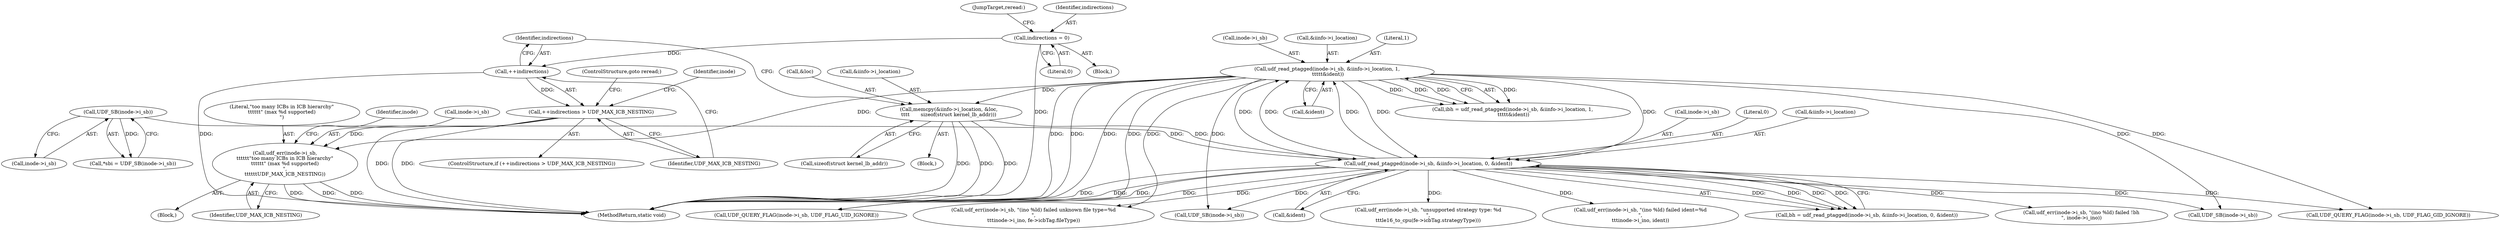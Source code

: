 digraph "0_linux_c03aa9f6e1f938618e6db2e23afef0574efeeb65@pointer" {
"1000274" [label="(Call,udf_err(inode->i_sb,\n\t\t\t\t\t\t\"too many ICBs in ICB hierarchy\"\n\t\t\t\t\t\t\" (max %d supported)\n\",\n\t\t\t\t\t\tUDF_MAX_ICB_NESTING))"];
"1000213" [label="(Call,udf_read_ptagged(inode->i_sb, &iinfo->i_location, 1,\n \t\t\t\t\t&ident))"];
"1000133" [label="(Call,udf_read_ptagged(inode->i_sb, &iinfo->i_location, 0, &ident))"];
"1000121" [label="(Call,UDF_SB(inode->i_sb))"];
"1000259" [label="(Call,memcpy(&iinfo->i_location, &loc,\n\t\t\t\t       sizeof(struct kernel_lb_addr)))"];
"1000269" [label="(Call,++indirections > UDF_MAX_ICB_NESTING)"];
"1000270" [label="(Call,++indirections)"];
"1000127" [label="(Call,indirections = 0)"];
"1000214" [label="(Call,inode->i_sb)"];
"1000142" [label="(Call,&ident)"];
"1000269" [label="(Call,++indirections > UDF_MAX_ICB_NESTING)"];
"1000217" [label="(Call,&iinfo->i_location)"];
"1000274" [label="(Call,udf_err(inode->i_sb,\n\t\t\t\t\t\t\"too many ICBs in ICB hierarchy\"\n\t\t\t\t\t\t\" (max %d supported)\n\",\n\t\t\t\t\t\tUDF_MAX_ICB_NESTING))"];
"1000213" [label="(Call,udf_read_ptagged(inode->i_sb, &iinfo->i_location, 1,\n \t\t\t\t\t&ident))"];
"1001145" [label="(MethodReturn,static void)"];
"1000297" [label="(Call,udf_err(inode->i_sb, \"unsupported strategy type: %d\n\",\n\t\t\tle16_to_cpu(fe->icbTag.strategyType)))"];
"1000211" [label="(Call,ibh = udf_read_ptagged(inode->i_sb, &iinfo->i_location, 1,\n \t\t\t\t\t&ident))"];
"1000264" [label="(Call,&loc)"];
"1000271" [label="(Identifier,indirections)"];
"1000119" [label="(Call,*sbi = UDF_SB(inode->i_sb))"];
"1000129" [label="(Literal,0)"];
"1000130" [label="(JumpTarget,reread:)"];
"1000254" [label="(Block,)"];
"1000268" [label="(ControlStructure,if (++indirections > UDF_MAX_ICB_NESTING))"];
"1000608" [label="(Call,UDF_QUERY_FLAG(inode->i_sb, UDF_FLAG_GID_IGNORE))"];
"1000172" [label="(Call,udf_err(inode->i_sb, \"(ino %ld) failed ident=%d\n\",\n\t\t\tinode->i_ino, ident))"];
"1000266" [label="(Call,sizeof(struct kernel_lb_addr))"];
"1000105" [label="(Block,)"];
"1000283" [label="(ControlStructure,goto reread;)"];
"1000273" [label="(Block,)"];
"1000281" [label="(Identifier,inode)"];
"1000134" [label="(Call,inode->i_sb)"];
"1000589" [label="(Call,UDF_SB(inode->i_sb))"];
"1000122" [label="(Call,inode->i_sb)"];
"1000276" [label="(Identifier,inode)"];
"1000270" [label="(Call,++indirections)"];
"1000574" [label="(Call,UDF_QUERY_FLAG(inode->i_sb, UDF_FLAG_UID_IGNORE))"];
"1000260" [label="(Call,&iinfo->i_location)"];
"1000141" [label="(Literal,0)"];
"1000222" [label="(Call,&ident)"];
"1000128" [label="(Identifier,indirections)"];
"1000133" [label="(Call,udf_read_ptagged(inode->i_sb, &iinfo->i_location, 0, &ident))"];
"1000272" [label="(Identifier,UDF_MAX_ICB_NESTING)"];
"1000275" [label="(Call,inode->i_sb)"];
"1000259" [label="(Call,memcpy(&iinfo->i_location, &loc,\n\t\t\t\t       sizeof(struct kernel_lb_addr)))"];
"1000278" [label="(Literal,\"too many ICBs in ICB hierarchy\"\n\t\t\t\t\t\t\" (max %d supported)\n\")"];
"1000127" [label="(Call,indirections = 0)"];
"1000131" [label="(Call,bh = udf_read_ptagged(inode->i_sb, &iinfo->i_location, 0, &ident))"];
"1001087" [label="(Call,udf_err(inode->i_sb, \"(ino %ld) failed unknown file type=%d\n\",\n\t\t\tinode->i_ino, fe->icbTag.fileType))"];
"1000121" [label="(Call,UDF_SB(inode->i_sb))"];
"1000137" [label="(Call,&iinfo->i_location)"];
"1000279" [label="(Identifier,UDF_MAX_ICB_NESTING)"];
"1000148" [label="(Call,udf_err(inode->i_sb, \"(ino %ld) failed !bh\n\", inode->i_ino))"];
"1000221" [label="(Literal,1)"];
"1000623" [label="(Call,UDF_SB(inode->i_sb))"];
"1000274" -> "1000273"  [label="AST: "];
"1000274" -> "1000279"  [label="CFG: "];
"1000275" -> "1000274"  [label="AST: "];
"1000278" -> "1000274"  [label="AST: "];
"1000279" -> "1000274"  [label="AST: "];
"1000281" -> "1000274"  [label="CFG: "];
"1000274" -> "1001145"  [label="DDG: "];
"1000274" -> "1001145"  [label="DDG: "];
"1000274" -> "1001145"  [label="DDG: "];
"1000213" -> "1000274"  [label="DDG: "];
"1000269" -> "1000274"  [label="DDG: "];
"1000213" -> "1000211"  [label="AST: "];
"1000213" -> "1000222"  [label="CFG: "];
"1000214" -> "1000213"  [label="AST: "];
"1000217" -> "1000213"  [label="AST: "];
"1000221" -> "1000213"  [label="AST: "];
"1000222" -> "1000213"  [label="AST: "];
"1000211" -> "1000213"  [label="CFG: "];
"1000213" -> "1001145"  [label="DDG: "];
"1000213" -> "1001145"  [label="DDG: "];
"1000213" -> "1001145"  [label="DDG: "];
"1000213" -> "1000133"  [label="DDG: "];
"1000213" -> "1000133"  [label="DDG: "];
"1000213" -> "1000211"  [label="DDG: "];
"1000213" -> "1000211"  [label="DDG: "];
"1000213" -> "1000211"  [label="DDG: "];
"1000213" -> "1000211"  [label="DDG: "];
"1000133" -> "1000213"  [label="DDG: "];
"1000133" -> "1000213"  [label="DDG: "];
"1000133" -> "1000213"  [label="DDG: "];
"1000213" -> "1000259"  [label="DDG: "];
"1000213" -> "1000574"  [label="DDG: "];
"1000213" -> "1000589"  [label="DDG: "];
"1000213" -> "1000608"  [label="DDG: "];
"1000213" -> "1000623"  [label="DDG: "];
"1000213" -> "1001087"  [label="DDG: "];
"1000133" -> "1000131"  [label="AST: "];
"1000133" -> "1000142"  [label="CFG: "];
"1000134" -> "1000133"  [label="AST: "];
"1000137" -> "1000133"  [label="AST: "];
"1000141" -> "1000133"  [label="AST: "];
"1000142" -> "1000133"  [label="AST: "];
"1000131" -> "1000133"  [label="CFG: "];
"1000133" -> "1001145"  [label="DDG: "];
"1000133" -> "1001145"  [label="DDG: "];
"1000133" -> "1001145"  [label="DDG: "];
"1000133" -> "1000131"  [label="DDG: "];
"1000133" -> "1000131"  [label="DDG: "];
"1000133" -> "1000131"  [label="DDG: "];
"1000133" -> "1000131"  [label="DDG: "];
"1000121" -> "1000133"  [label="DDG: "];
"1000259" -> "1000133"  [label="DDG: "];
"1000133" -> "1000148"  [label="DDG: "];
"1000133" -> "1000172"  [label="DDG: "];
"1000133" -> "1000297"  [label="DDG: "];
"1000133" -> "1000574"  [label="DDG: "];
"1000133" -> "1000589"  [label="DDG: "];
"1000133" -> "1000608"  [label="DDG: "];
"1000133" -> "1000623"  [label="DDG: "];
"1000133" -> "1001087"  [label="DDG: "];
"1000121" -> "1000119"  [label="AST: "];
"1000121" -> "1000122"  [label="CFG: "];
"1000122" -> "1000121"  [label="AST: "];
"1000119" -> "1000121"  [label="CFG: "];
"1000121" -> "1000119"  [label="DDG: "];
"1000259" -> "1000254"  [label="AST: "];
"1000259" -> "1000266"  [label="CFG: "];
"1000260" -> "1000259"  [label="AST: "];
"1000264" -> "1000259"  [label="AST: "];
"1000266" -> "1000259"  [label="AST: "];
"1000271" -> "1000259"  [label="CFG: "];
"1000259" -> "1001145"  [label="DDG: "];
"1000259" -> "1001145"  [label="DDG: "];
"1000259" -> "1001145"  [label="DDG: "];
"1000269" -> "1000268"  [label="AST: "];
"1000269" -> "1000272"  [label="CFG: "];
"1000270" -> "1000269"  [label="AST: "];
"1000272" -> "1000269"  [label="AST: "];
"1000276" -> "1000269"  [label="CFG: "];
"1000283" -> "1000269"  [label="CFG: "];
"1000269" -> "1001145"  [label="DDG: "];
"1000269" -> "1001145"  [label="DDG: "];
"1000270" -> "1000269"  [label="DDG: "];
"1000270" -> "1000271"  [label="CFG: "];
"1000271" -> "1000270"  [label="AST: "];
"1000272" -> "1000270"  [label="CFG: "];
"1000270" -> "1001145"  [label="DDG: "];
"1000127" -> "1000270"  [label="DDG: "];
"1000127" -> "1000105"  [label="AST: "];
"1000127" -> "1000129"  [label="CFG: "];
"1000128" -> "1000127"  [label="AST: "];
"1000129" -> "1000127"  [label="AST: "];
"1000130" -> "1000127"  [label="CFG: "];
"1000127" -> "1001145"  [label="DDG: "];
}
